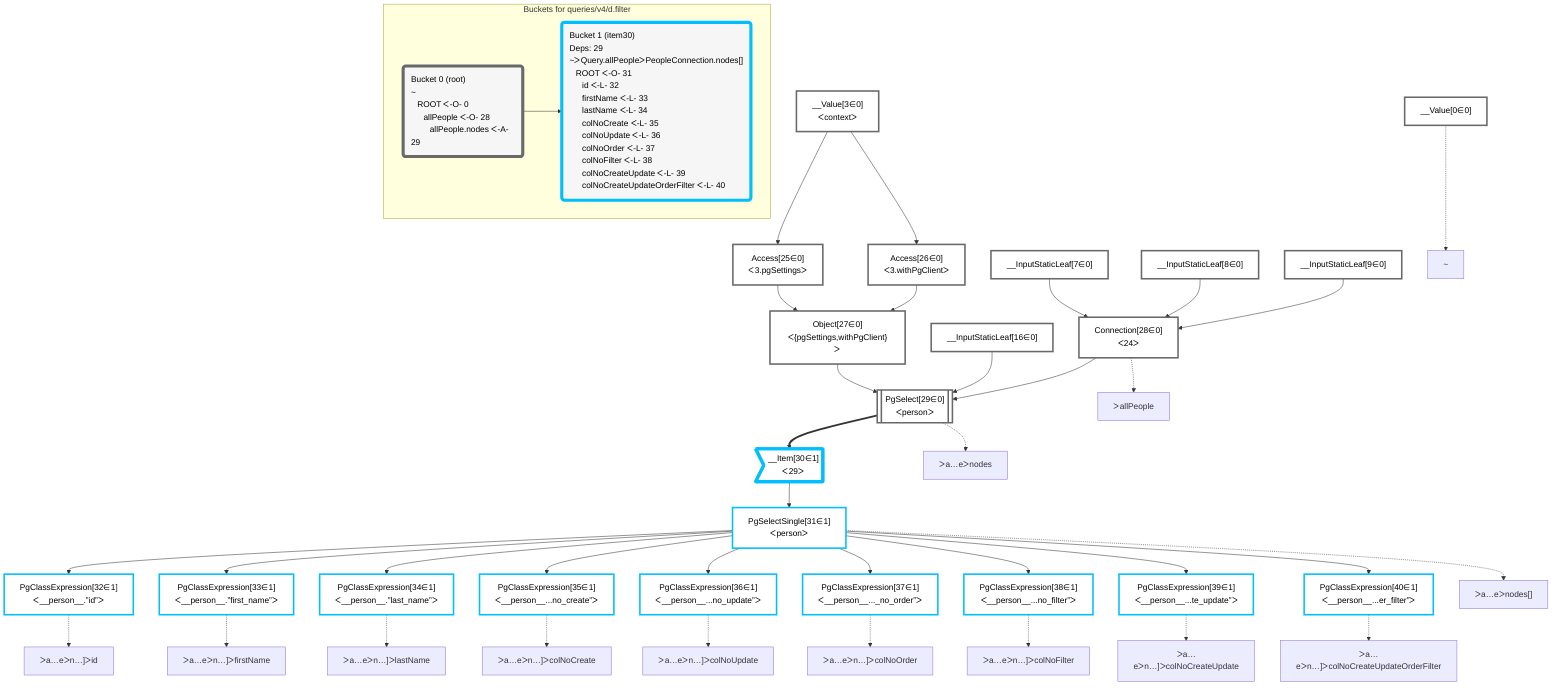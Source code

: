 graph TD
    classDef path fill:#eee,stroke:#000,color:#000
    classDef plan fill:#fff,stroke-width:3px,color:#000
    classDef itemplan fill:#fff,stroke-width:6px,color:#000
    classDef sideeffectplan fill:#f00,stroke-width:6px,color:#000
    classDef bucket fill:#f6f6f6,color:#000,stroke-width:6px,text-align:left


    %% define plans
    __Value0["__Value[0∈0]"]:::plan
    __Value3["__Value[3∈0]<br />ᐸcontextᐳ"]:::plan
    __InputStaticLeaf7["__InputStaticLeaf[7∈0]"]:::plan
    __InputStaticLeaf8["__InputStaticLeaf[8∈0]"]:::plan
    __InputStaticLeaf9["__InputStaticLeaf[9∈0]"]:::plan
    __InputStaticLeaf16["__InputStaticLeaf[16∈0]"]:::plan
    Access25["Access[25∈0]<br />ᐸ3.pgSettingsᐳ"]:::plan
    Access26["Access[26∈0]<br />ᐸ3.withPgClientᐳ"]:::plan
    Object27["Object[27∈0]<br />ᐸ{pgSettings,withPgClient}ᐳ"]:::plan
    Connection28["Connection[28∈0]<br />ᐸ24ᐳ"]:::plan
    PgSelect29[["PgSelect[29∈0]<br />ᐸpersonᐳ"]]:::plan
    __Item30>"__Item[30∈1]<br />ᐸ29ᐳ"]:::itemplan
    PgSelectSingle31["PgSelectSingle[31∈1]<br />ᐸpersonᐳ"]:::plan
    PgClassExpression32["PgClassExpression[32∈1]<br />ᐸ__person__.”id”ᐳ"]:::plan
    PgClassExpression33["PgClassExpression[33∈1]<br />ᐸ__person__.”first_name”ᐳ"]:::plan
    PgClassExpression34["PgClassExpression[34∈1]<br />ᐸ__person__.”last_name”ᐳ"]:::plan
    PgClassExpression35["PgClassExpression[35∈1]<br />ᐸ__person__...no_create”ᐳ"]:::plan
    PgClassExpression36["PgClassExpression[36∈1]<br />ᐸ__person__...no_update”ᐳ"]:::plan
    PgClassExpression37["PgClassExpression[37∈1]<br />ᐸ__person__..._no_order”ᐳ"]:::plan
    PgClassExpression38["PgClassExpression[38∈1]<br />ᐸ__person__...no_filter”ᐳ"]:::plan
    PgClassExpression39["PgClassExpression[39∈1]<br />ᐸ__person__...te_update”ᐳ"]:::plan
    PgClassExpression40["PgClassExpression[40∈1]<br />ᐸ__person__...er_filter”ᐳ"]:::plan

    %% plan dependencies
    __Value3 --> Access25
    __Value3 --> Access26
    Access25 & Access26 --> Object27
    __InputStaticLeaf7 & __InputStaticLeaf8 & __InputStaticLeaf9 --> Connection28
    Object27 & __InputStaticLeaf16 & Connection28 --> PgSelect29
    PgSelect29 ==> __Item30
    __Item30 --> PgSelectSingle31
    PgSelectSingle31 --> PgClassExpression32
    PgSelectSingle31 --> PgClassExpression33
    PgSelectSingle31 --> PgClassExpression34
    PgSelectSingle31 --> PgClassExpression35
    PgSelectSingle31 --> PgClassExpression36
    PgSelectSingle31 --> PgClassExpression37
    PgSelectSingle31 --> PgClassExpression38
    PgSelectSingle31 --> PgClassExpression39
    PgSelectSingle31 --> PgClassExpression40

    %% plan-to-path relationships
    P0["~"]
    __Value0 -.-> P0
    P28["ᐳallPeople"]
    Connection28 -.-> P28
    P29["ᐳa…eᐳnodes"]
    PgSelect29 -.-> P29
    P31["ᐳa…eᐳnodes[]"]
    PgSelectSingle31 -.-> P31
    P32["ᐳa…eᐳn…]ᐳid"]
    PgClassExpression32 -.-> P32
    P33["ᐳa…eᐳn…]ᐳfirstName"]
    PgClassExpression33 -.-> P33
    P34["ᐳa…eᐳn…]ᐳlastName"]
    PgClassExpression34 -.-> P34
    P35["ᐳa…eᐳn…]ᐳcolNoCreate"]
    PgClassExpression35 -.-> P35
    P36["ᐳa…eᐳn…]ᐳcolNoUpdate"]
    PgClassExpression36 -.-> P36
    P37["ᐳa…eᐳn…]ᐳcolNoOrder"]
    PgClassExpression37 -.-> P37
    P38["ᐳa…eᐳn…]ᐳcolNoFilter"]
    PgClassExpression38 -.-> P38
    P39["ᐳa…eᐳn…]ᐳcolNoCreateUpdate"]
    PgClassExpression39 -.-> P39
    P40["ᐳa…eᐳn…]ᐳcolNoCreateUpdateOrderFilter"]
    PgClassExpression40 -.-> P40

    subgraph "Buckets for queries/v4/d.filter"
    Bucket0("Bucket 0 (root)<br />~<br />⠀ROOT ᐸ-O- 0<br />⠀⠀allPeople ᐸ-O- 28<br />⠀⠀⠀allPeople.nodes ᐸ-A- 29"):::bucket
    classDef bucket0 stroke:#696969
    class Bucket0,__Value0,__Value3,__InputStaticLeaf7,__InputStaticLeaf8,__InputStaticLeaf9,__InputStaticLeaf16,Access25,Access26,Object27,Connection28,PgSelect29 bucket0
    Bucket1("Bucket 1 (item30)<br />Deps: 29<br />~ᐳQuery.allPeopleᐳPeopleConnection.nodes[]<br />⠀ROOT ᐸ-O- 31<br />⠀⠀id ᐸ-L- 32<br />⠀⠀firstName ᐸ-L- 33<br />⠀⠀lastName ᐸ-L- 34<br />⠀⠀colNoCreate ᐸ-L- 35<br />⠀⠀colNoUpdate ᐸ-L- 36<br />⠀⠀colNoOrder ᐸ-L- 37<br />⠀⠀colNoFilter ᐸ-L- 38<br />⠀⠀colNoCreateUpdate ᐸ-L- 39<br />⠀⠀colNoCreateUpdateOrderFilter ᐸ-L- 40"):::bucket
    classDef bucket1 stroke:#00bfff
    class Bucket1,__Item30,PgSelectSingle31,PgClassExpression32,PgClassExpression33,PgClassExpression34,PgClassExpression35,PgClassExpression36,PgClassExpression37,PgClassExpression38,PgClassExpression39,PgClassExpression40 bucket1
    Bucket0 --> Bucket1
    end